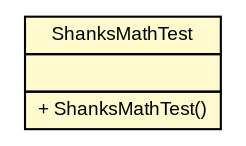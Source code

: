 #!/usr/local/bin/dot
#
# Class diagram 
# Generated by UMLGraph version 5.1 (http://www.umlgraph.org/)
#

digraph G {
	edge [fontname="arial",fontsize=10,labelfontname="arial",labelfontsize=10];
	node [fontname="arial",fontsize=10,shape=plaintext];
	nodesep=0.25;
	ranksep=0.5;
	// es.upm.dit.gsi.shanks.model.scenario.portrayal.ShanksMathTest
	c4631 [label=<<table title="es.upm.dit.gsi.shanks.model.scenario.portrayal.ShanksMathTest" border="0" cellborder="1" cellspacing="0" cellpadding="2" port="p" bgcolor="lemonChiffon" href="./ShanksMathTest.html">
		<tr><td><table border="0" cellspacing="0" cellpadding="1">
<tr><td align="center" balign="center"> ShanksMathTest </td></tr>
		</table></td></tr>
		<tr><td><table border="0" cellspacing="0" cellpadding="1">
<tr><td align="left" balign="left">  </td></tr>
		</table></td></tr>
		<tr><td><table border="0" cellspacing="0" cellpadding="1">
<tr><td align="left" balign="left"> + ShanksMathTest() </td></tr>
		</table></td></tr>
		</table>>, fontname="arial", fontcolor="black", fontsize=9.0];
}

